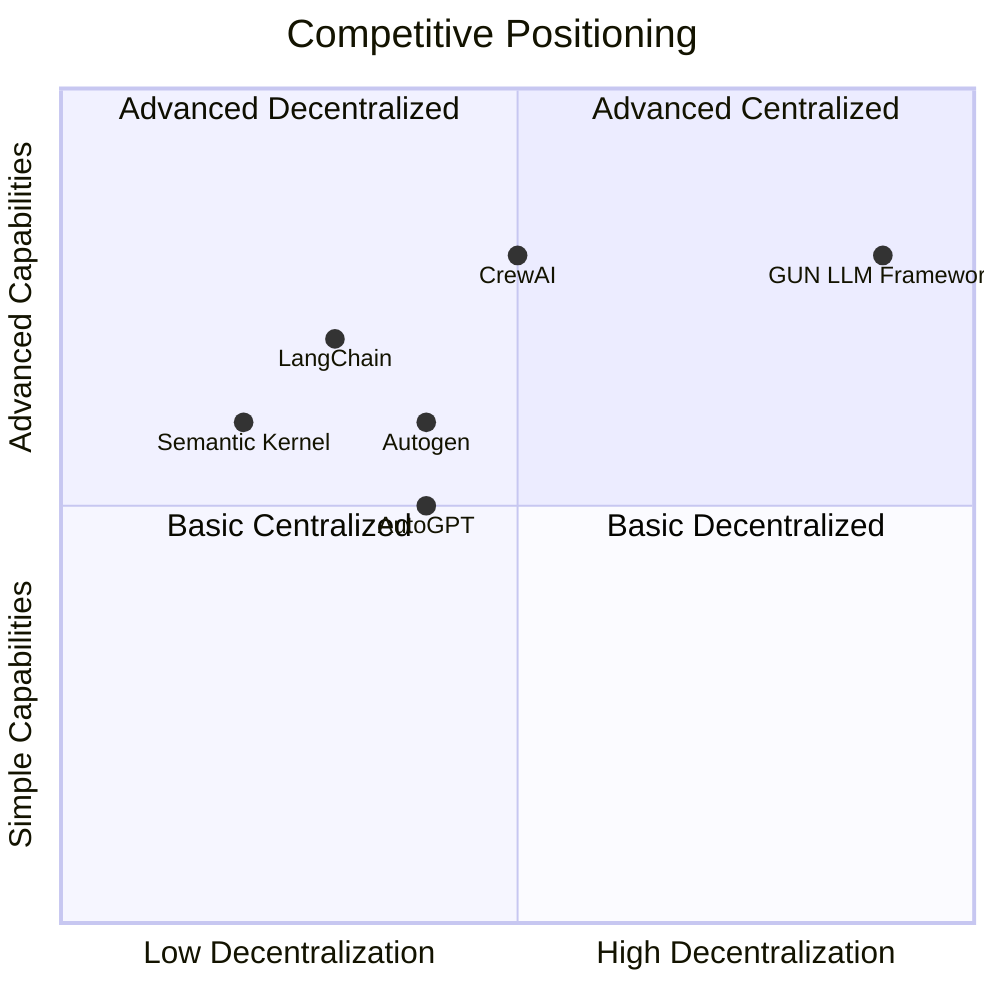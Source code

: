 quadrantChart
    title Competitive Positioning
    x-axis Low Decentralization --> High Decentralization
    y-axis Simple Capabilities --> Advanced Capabilities
    quadrant-1 "Advanced Centralized"
    quadrant-2 "Advanced Decentralized"
    quadrant-3 "Basic Centralized"
    quadrant-4 "Basic Decentralized"
    "LangChain": [0.3, 0.7]
    "AutoGPT": [0.4, 0.5]
    "Semantic Kernel": [0.2, 0.6]
    "CrewAI": [0.5, 0.8]
    "Autogen": [0.4, 0.6]
    "GUN LLM Framework": [0.9, 0.8]